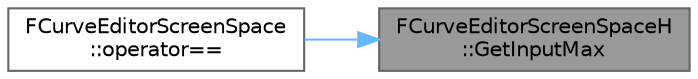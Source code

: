 digraph "FCurveEditorScreenSpaceH::GetInputMax"
{
 // INTERACTIVE_SVG=YES
 // LATEX_PDF_SIZE
  bgcolor="transparent";
  edge [fontname=Helvetica,fontsize=10,labelfontname=Helvetica,labelfontsize=10];
  node [fontname=Helvetica,fontsize=10,shape=box,height=0.2,width=0.4];
  rankdir="RL";
  Node1 [id="Node000001",label="FCurveEditorScreenSpaceH\l::GetInputMax",height=0.2,width=0.4,color="gray40", fillcolor="grey60", style="filled", fontcolor="black",tooltip="Get the maximum input value displayed on the screen."];
  Node1 -> Node2 [id="edge1_Node000001_Node000002",dir="back",color="steelblue1",style="solid",tooltip=" "];
  Node2 [id="Node000002",label="FCurveEditorScreenSpace\l::operator==",height=0.2,width=0.4,color="grey40", fillcolor="white", style="filled",URL="$d5/d47/structFCurveEditorScreenSpace.html#a26a9e3e2d5496271a167750192726cd7",tooltip=" "];
}
